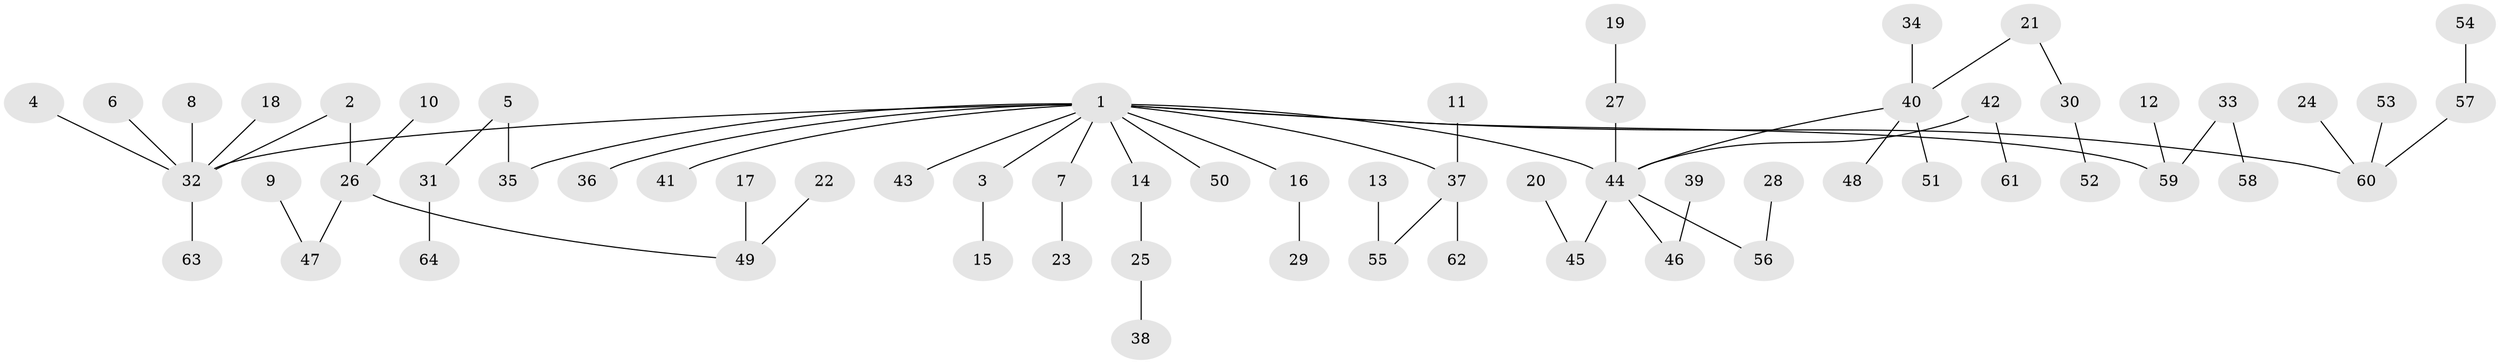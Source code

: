 // original degree distribution, {12: 0.0078125, 4: 0.0546875, 9: 0.0078125, 8: 0.0078125, 3: 0.1640625, 2: 0.2578125, 1: 0.4921875, 5: 0.0078125}
// Generated by graph-tools (version 1.1) at 2025/26/03/09/25 03:26:30]
// undirected, 64 vertices, 63 edges
graph export_dot {
graph [start="1"]
  node [color=gray90,style=filled];
  1;
  2;
  3;
  4;
  5;
  6;
  7;
  8;
  9;
  10;
  11;
  12;
  13;
  14;
  15;
  16;
  17;
  18;
  19;
  20;
  21;
  22;
  23;
  24;
  25;
  26;
  27;
  28;
  29;
  30;
  31;
  32;
  33;
  34;
  35;
  36;
  37;
  38;
  39;
  40;
  41;
  42;
  43;
  44;
  45;
  46;
  47;
  48;
  49;
  50;
  51;
  52;
  53;
  54;
  55;
  56;
  57;
  58;
  59;
  60;
  61;
  62;
  63;
  64;
  1 -- 3 [weight=1.0];
  1 -- 7 [weight=1.0];
  1 -- 14 [weight=1.0];
  1 -- 16 [weight=1.0];
  1 -- 32 [weight=1.0];
  1 -- 35 [weight=1.0];
  1 -- 36 [weight=1.0];
  1 -- 37 [weight=1.0];
  1 -- 41 [weight=1.0];
  1 -- 43 [weight=1.0];
  1 -- 44 [weight=1.0];
  1 -- 50 [weight=1.0];
  1 -- 59 [weight=1.0];
  1 -- 60 [weight=1.0];
  2 -- 26 [weight=1.0];
  2 -- 32 [weight=1.0];
  3 -- 15 [weight=1.0];
  4 -- 32 [weight=1.0];
  5 -- 31 [weight=1.0];
  5 -- 35 [weight=1.0];
  6 -- 32 [weight=1.0];
  7 -- 23 [weight=1.0];
  8 -- 32 [weight=1.0];
  9 -- 47 [weight=1.0];
  10 -- 26 [weight=1.0];
  11 -- 37 [weight=1.0];
  12 -- 59 [weight=1.0];
  13 -- 55 [weight=1.0];
  14 -- 25 [weight=1.0];
  16 -- 29 [weight=1.0];
  17 -- 49 [weight=1.0];
  18 -- 32 [weight=1.0];
  19 -- 27 [weight=1.0];
  20 -- 45 [weight=1.0];
  21 -- 30 [weight=1.0];
  21 -- 40 [weight=1.0];
  22 -- 49 [weight=1.0];
  24 -- 60 [weight=1.0];
  25 -- 38 [weight=1.0];
  26 -- 47 [weight=1.0];
  26 -- 49 [weight=1.0];
  27 -- 44 [weight=1.0];
  28 -- 56 [weight=1.0];
  30 -- 52 [weight=1.0];
  31 -- 64 [weight=1.0];
  32 -- 63 [weight=1.0];
  33 -- 58 [weight=1.0];
  33 -- 59 [weight=1.0];
  34 -- 40 [weight=1.0];
  37 -- 55 [weight=1.0];
  37 -- 62 [weight=1.0];
  39 -- 46 [weight=1.0];
  40 -- 44 [weight=1.0];
  40 -- 48 [weight=1.0];
  40 -- 51 [weight=1.0];
  42 -- 44 [weight=1.0];
  42 -- 61 [weight=1.0];
  44 -- 45 [weight=1.0];
  44 -- 46 [weight=1.0];
  44 -- 56 [weight=1.0];
  53 -- 60 [weight=1.0];
  54 -- 57 [weight=1.0];
  57 -- 60 [weight=1.0];
}
